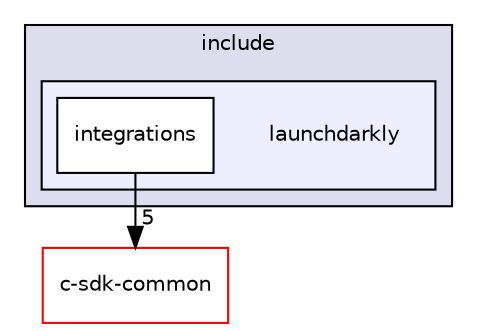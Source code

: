 digraph "include/launchdarkly" {
  compound=true
  node [ fontsize="10", fontname="Helvetica"];
  edge [ labelfontsize="10", labelfontname="Helvetica"];
  subgraph clusterdir_d44c64559bbebec7f509842c48db8b23 {
    graph [ bgcolor="#ddddee", pencolor="black", label="include" fontname="Helvetica", fontsize="10", URL="dir_d44c64559bbebec7f509842c48db8b23.html"]
  subgraph clusterdir_efe5b79025e5a9a1c6aba444011d94a7 {
    graph [ bgcolor="#eeeeff", pencolor="black", label="" URL="dir_efe5b79025e5a9a1c6aba444011d94a7.html"];
    dir_efe5b79025e5a9a1c6aba444011d94a7 [shape=plaintext label="launchdarkly"];
    dir_8b596f9106a6dd93936bdaf294b0477b [shape=box label="integrations" color="black" fillcolor="white" style="filled" URL="dir_8b596f9106a6dd93936bdaf294b0477b.html"];
  }
  }
  dir_2baa2abe2a8541e88a77fd54574fc547 [shape=box label="c-sdk-common" fillcolor="white" style="filled" color="red" URL="dir_2baa2abe2a8541e88a77fd54574fc547.html"];
  dir_8b596f9106a6dd93936bdaf294b0477b->dir_2baa2abe2a8541e88a77fd54574fc547 [headlabel="5", labeldistance=1.5 headhref="dir_000006_000000.html"];
}
